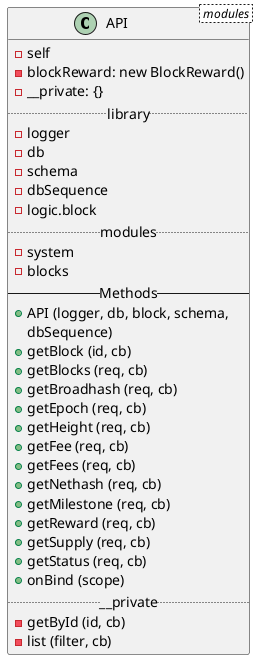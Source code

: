 @startuml
class API < modules > {
  - self
  - blockReward: new BlockReward()
  - __private: {}
  .. library ..
  - logger
  - db
  - schema
  - dbSequence
  - logic.block
  .. modules ..
  - system
  - blocks
  -- Methods --
  + API (logger, db, block, schema,
  dbSequence)
  + getBlock (id, cb)
  + getBlocks (req, cb)
  + getBroadhash (req, cb)
  + getEpoch (req, cb)
  + getHeight (req, cb)
  + getFee (req, cb)
  + getFees (req, cb)
  + getNethash (req, cb)
  + getMilestone (req, cb)
  + getReward (req, cb)
  + getSupply (req, cb)
  + getStatus (req, cb)
  + onBind (scope)
  .. __private ..
  - getById (id, cb)
  - list (filter, cb)
}
@enduml
